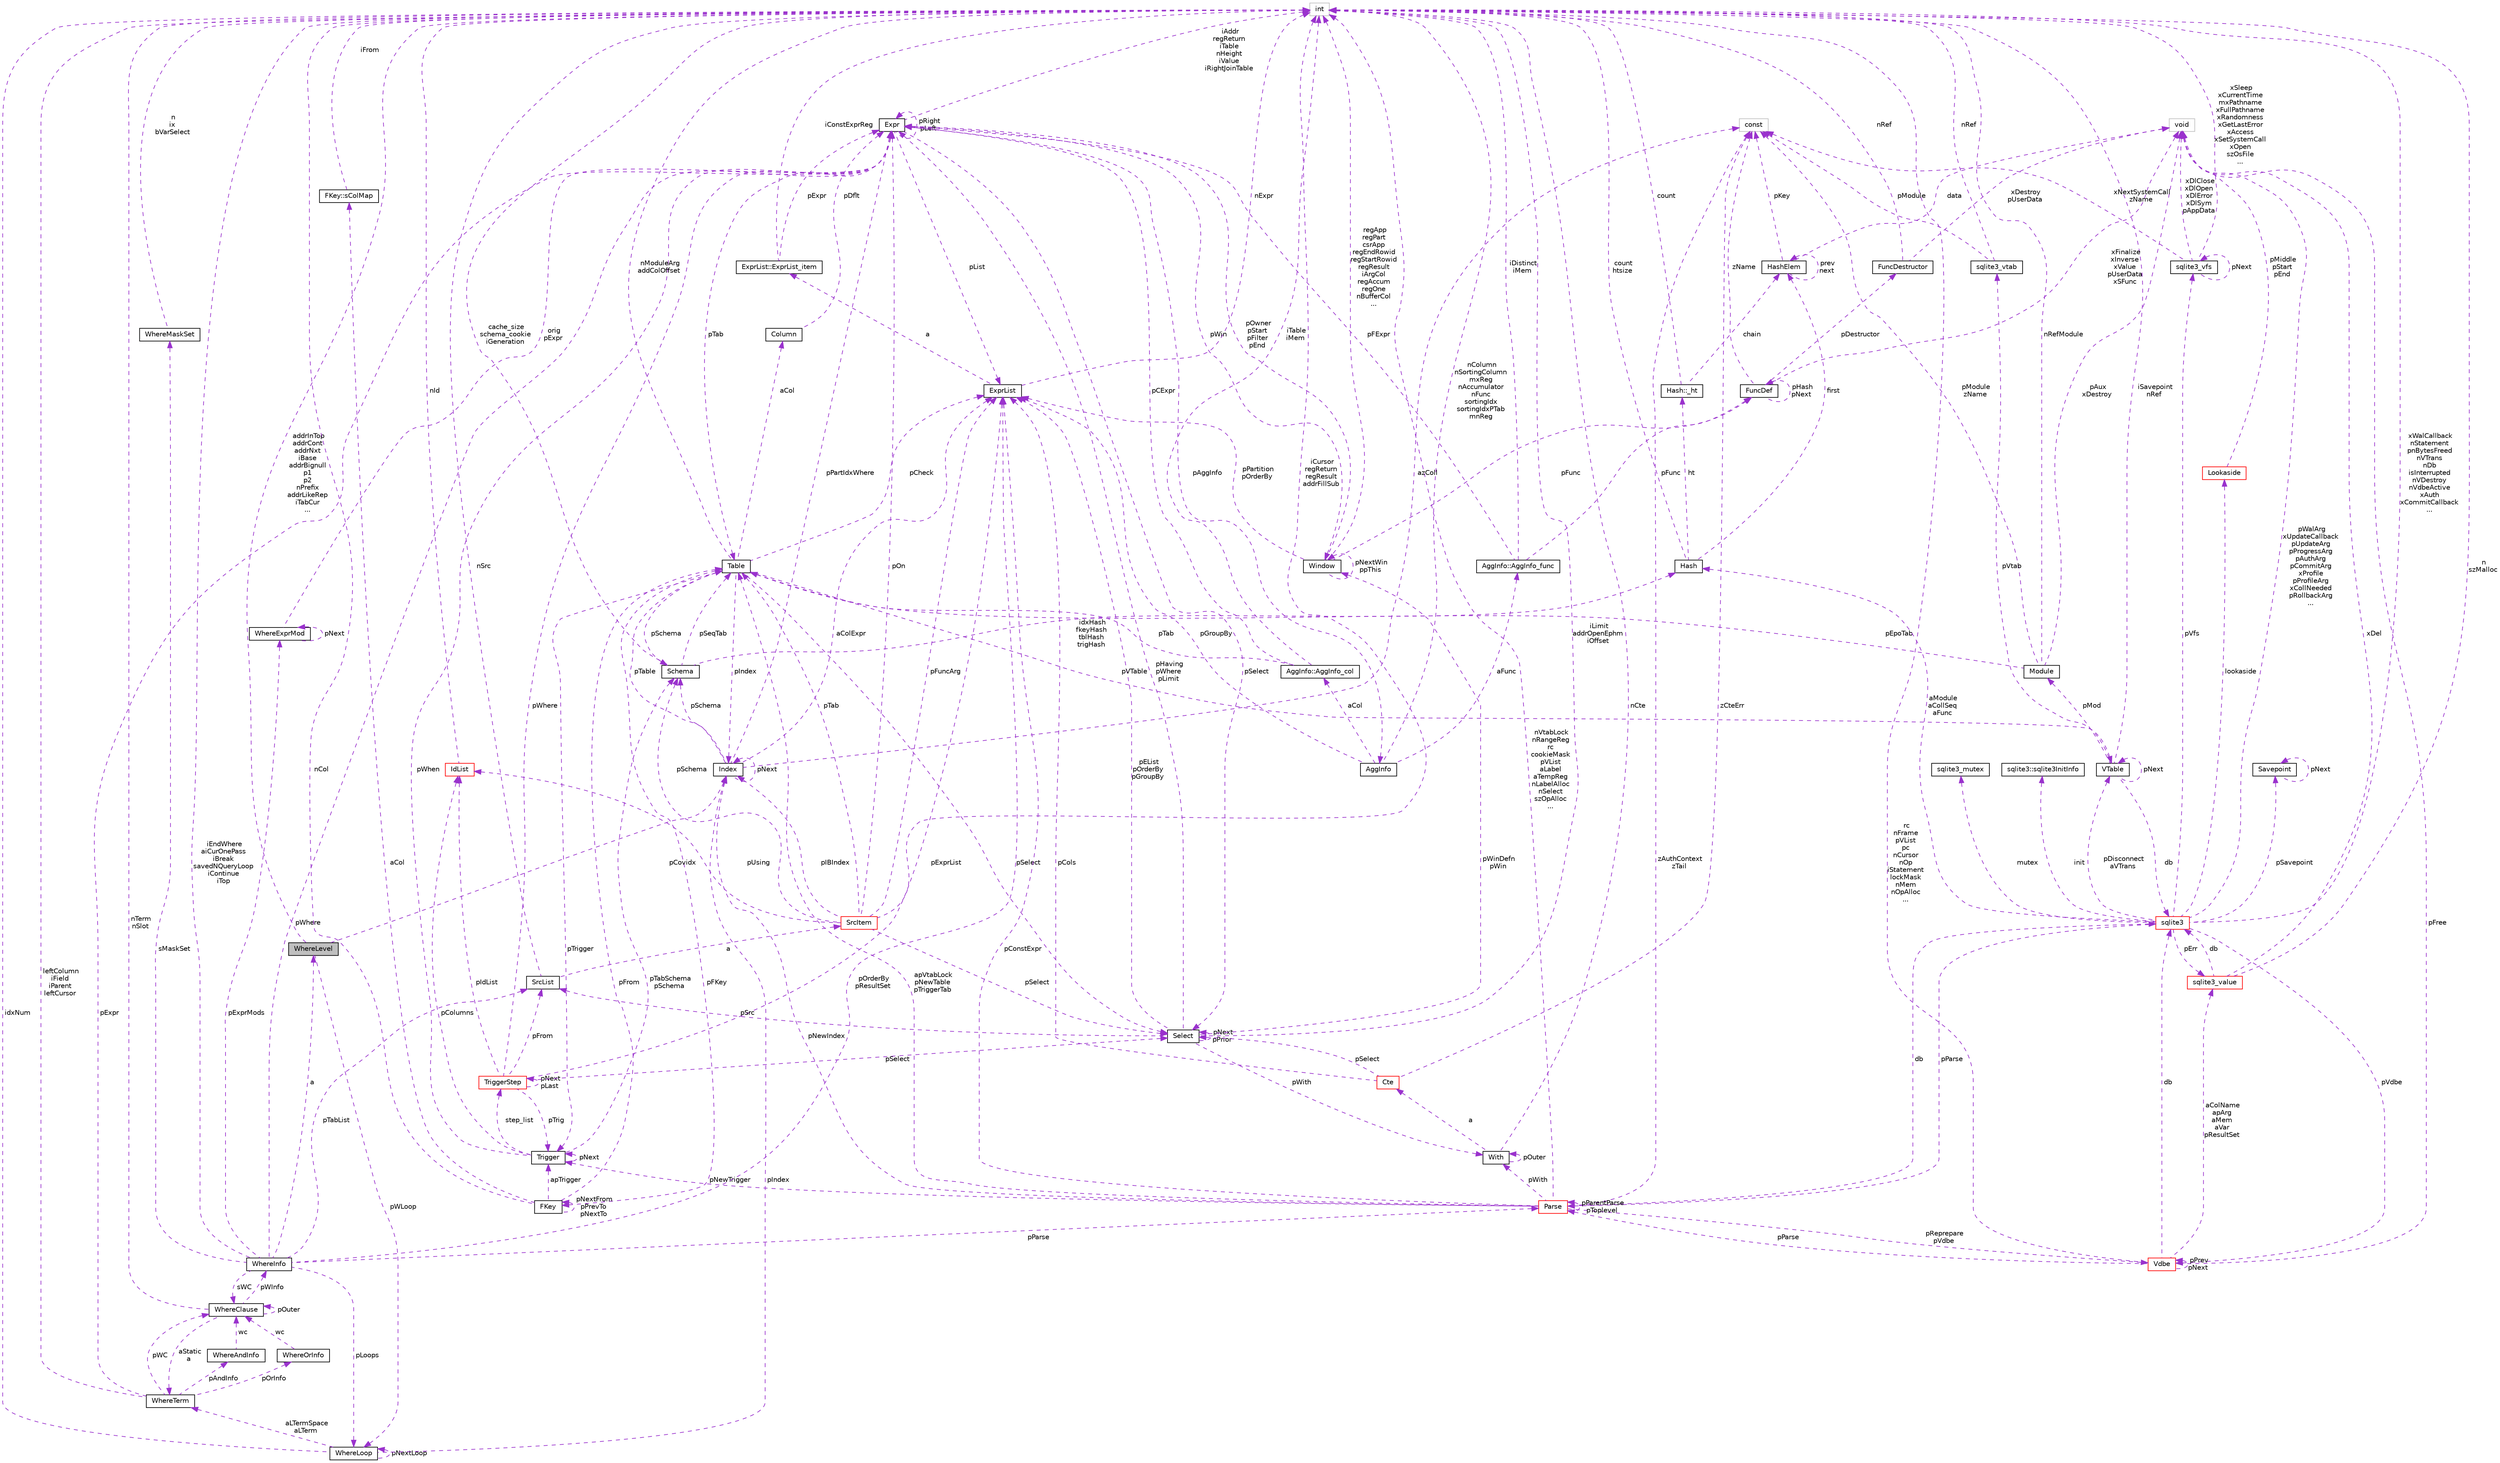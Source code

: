 digraph "WhereLevel"
{
 // LATEX_PDF_SIZE
  edge [fontname="Helvetica",fontsize="10",labelfontname="Helvetica",labelfontsize="10"];
  node [fontname="Helvetica",fontsize="10",shape=record];
  Node1 [label="WhereLevel",height=0.2,width=0.4,color="black", fillcolor="grey75", style="filled", fontcolor="black",tooltip=" "];
  Node2 -> Node1 [dir="back",color="darkorchid3",fontsize="10",style="dashed",label=" pWLoop" ,fontname="Helvetica"];
  Node2 [label="WhereLoop",height=0.2,width=0.4,color="black", fillcolor="white", style="filled",URL="$structWhereLoop.html",tooltip=" "];
  Node2 -> Node2 [dir="back",color="darkorchid3",fontsize="10",style="dashed",label=" pNextLoop" ,fontname="Helvetica"];
  Node3 -> Node2 [dir="back",color="darkorchid3",fontsize="10",style="dashed",label=" aLTermSpace\naLTerm" ,fontname="Helvetica"];
  Node3 [label="WhereTerm",height=0.2,width=0.4,color="black", fillcolor="white", style="filled",URL="$structWhereTerm.html",tooltip=" "];
  Node4 -> Node3 [dir="back",color="darkorchid3",fontsize="10",style="dashed",label=" pAndInfo" ,fontname="Helvetica"];
  Node4 [label="WhereAndInfo",height=0.2,width=0.4,color="black", fillcolor="white", style="filled",URL="$structWhereAndInfo.html",tooltip=" "];
  Node5 -> Node4 [dir="back",color="darkorchid3",fontsize="10",style="dashed",label=" wc" ,fontname="Helvetica"];
  Node5 [label="WhereClause",height=0.2,width=0.4,color="black", fillcolor="white", style="filled",URL="$structWhereClause.html",tooltip=" "];
  Node3 -> Node5 [dir="back",color="darkorchid3",fontsize="10",style="dashed",label=" aStatic\na" ,fontname="Helvetica"];
  Node6 -> Node5 [dir="back",color="darkorchid3",fontsize="10",style="dashed",label=" pWInfo" ,fontname="Helvetica"];
  Node6 [label="WhereInfo",height=0.2,width=0.4,color="black", fillcolor="white", style="filled",URL="$structWhereInfo.html",tooltip=" "];
  Node7 -> Node6 [dir="back",color="darkorchid3",fontsize="10",style="dashed",label=" pWhere" ,fontname="Helvetica"];
  Node7 [label="Expr",height=0.2,width=0.4,color="black", fillcolor="white", style="filled",URL="$structExpr.html",tooltip=" "];
  Node8 -> Node7 [dir="back",color="darkorchid3",fontsize="10",style="dashed",label=" pAggInfo" ,fontname="Helvetica"];
  Node8 [label="AggInfo",height=0.2,width=0.4,color="black", fillcolor="white", style="filled",URL="$structAggInfo.html",tooltip=" "];
  Node9 -> Node8 [dir="back",color="darkorchid3",fontsize="10",style="dashed",label=" aCol" ,fontname="Helvetica"];
  Node9 [label="AggInfo::AggInfo_col",height=0.2,width=0.4,color="black", fillcolor="white", style="filled",URL="$structAggInfo_1_1AggInfo__col.html",tooltip=" "];
  Node7 -> Node9 [dir="back",color="darkorchid3",fontsize="10",style="dashed",label=" pCExpr" ,fontname="Helvetica"];
  Node10 -> Node9 [dir="back",color="darkorchid3",fontsize="10",style="dashed",label=" iTable\niMem" ,fontname="Helvetica"];
  Node10 [label="int",height=0.2,width=0.4,color="grey75", fillcolor="white", style="filled",tooltip=" "];
  Node11 -> Node9 [dir="back",color="darkorchid3",fontsize="10",style="dashed",label=" pTab" ,fontname="Helvetica"];
  Node11 [label="Table",height=0.2,width=0.4,color="black", fillcolor="white", style="filled",URL="$structTable.html",tooltip=" "];
  Node12 -> Node11 [dir="back",color="darkorchid3",fontsize="10",style="dashed",label=" pSchema" ,fontname="Helvetica"];
  Node12 [label="Schema",height=0.2,width=0.4,color="black", fillcolor="white", style="filled",URL="$structSchema.html",tooltip=" "];
  Node10 -> Node12 [dir="back",color="darkorchid3",fontsize="10",style="dashed",label=" cache_size\nschema_cookie\niGeneration" ,fontname="Helvetica"];
  Node11 -> Node12 [dir="back",color="darkorchid3",fontsize="10",style="dashed",label=" pSeqTab" ,fontname="Helvetica"];
  Node13 -> Node12 [dir="back",color="darkorchid3",fontsize="10",style="dashed",label=" idxHash\nfkeyHash\ntblHash\ntrigHash" ,fontname="Helvetica"];
  Node13 [label="Hash",height=0.2,width=0.4,color="black", fillcolor="white", style="filled",URL="$structHash.html",tooltip=" "];
  Node14 -> Node13 [dir="back",color="darkorchid3",fontsize="10",style="dashed",label=" ht" ,fontname="Helvetica"];
  Node14 [label="Hash::_ht",height=0.2,width=0.4,color="black", fillcolor="white", style="filled",URL="$structHash_1_1__ht.html",tooltip=" "];
  Node10 -> Node14 [dir="back",color="darkorchid3",fontsize="10",style="dashed",label=" count" ,fontname="Helvetica"];
  Node15 -> Node14 [dir="back",color="darkorchid3",fontsize="10",style="dashed",label=" chain" ,fontname="Helvetica"];
  Node15 [label="HashElem",height=0.2,width=0.4,color="black", fillcolor="white", style="filled",URL="$structHashElem.html",tooltip=" "];
  Node16 -> Node15 [dir="back",color="darkorchid3",fontsize="10",style="dashed",label=" data" ,fontname="Helvetica"];
  Node16 [label="void",height=0.2,width=0.4,color="grey75", fillcolor="white", style="filled",tooltip=" "];
  Node15 -> Node15 [dir="back",color="darkorchid3",fontsize="10",style="dashed",label=" prev\nnext" ,fontname="Helvetica"];
  Node17 -> Node15 [dir="back",color="darkorchid3",fontsize="10",style="dashed",label=" pKey" ,fontname="Helvetica"];
  Node17 [label="const",height=0.2,width=0.4,color="grey75", fillcolor="white", style="filled",tooltip=" "];
  Node10 -> Node13 [dir="back",color="darkorchid3",fontsize="10",style="dashed",label=" count\nhtsize" ,fontname="Helvetica"];
  Node15 -> Node13 [dir="back",color="darkorchid3",fontsize="10",style="dashed",label=" first" ,fontname="Helvetica"];
  Node18 -> Node11 [dir="back",color="darkorchid3",fontsize="10",style="dashed",label=" aCol" ,fontname="Helvetica"];
  Node18 [label="Column",height=0.2,width=0.4,color="black", fillcolor="white", style="filled",URL="$structColumn.html",tooltip=" "];
  Node7 -> Node18 [dir="back",color="darkorchid3",fontsize="10",style="dashed",label=" pDflt" ,fontname="Helvetica"];
  Node19 -> Node11 [dir="back",color="darkorchid3",fontsize="10",style="dashed",label=" pFKey" ,fontname="Helvetica"];
  Node19 [label="FKey",height=0.2,width=0.4,color="black", fillcolor="white", style="filled",URL="$structFKey.html",tooltip=" "];
  Node20 -> Node19 [dir="back",color="darkorchid3",fontsize="10",style="dashed",label=" aCol" ,fontname="Helvetica"];
  Node20 [label="FKey::sColMap",height=0.2,width=0.4,color="black", fillcolor="white", style="filled",URL="$structFKey_1_1sColMap.html",tooltip=" "];
  Node10 -> Node20 [dir="back",color="darkorchid3",fontsize="10",style="dashed",label=" iFrom" ,fontname="Helvetica"];
  Node19 -> Node19 [dir="back",color="darkorchid3",fontsize="10",style="dashed",label=" pNextFrom\npPrevTo\npNextTo" ,fontname="Helvetica"];
  Node10 -> Node19 [dir="back",color="darkorchid3",fontsize="10",style="dashed",label=" nCol" ,fontname="Helvetica"];
  Node11 -> Node19 [dir="back",color="darkorchid3",fontsize="10",style="dashed",label=" pFrom" ,fontname="Helvetica"];
  Node21 -> Node19 [dir="back",color="darkorchid3",fontsize="10",style="dashed",label=" apTrigger" ,fontname="Helvetica"];
  Node21 [label="Trigger",height=0.2,width=0.4,color="black", fillcolor="white", style="filled",URL="$structTrigger.html",tooltip=" "];
  Node22 -> Node21 [dir="back",color="darkorchid3",fontsize="10",style="dashed",label=" step_list" ,fontname="Helvetica"];
  Node22 [label="TriggerStep",height=0.2,width=0.4,color="red", fillcolor="white", style="filled",URL="$structTriggerStep.html",tooltip=" "];
  Node22 -> Node22 [dir="back",color="darkorchid3",fontsize="10",style="dashed",label=" pNext\npLast" ,fontname="Helvetica"];
  Node7 -> Node22 [dir="back",color="darkorchid3",fontsize="10",style="dashed",label=" pWhere" ,fontname="Helvetica"];
  Node23 -> Node22 [dir="back",color="darkorchid3",fontsize="10",style="dashed",label=" pIdList" ,fontname="Helvetica"];
  Node23 [label="IdList",height=0.2,width=0.4,color="red", fillcolor="white", style="filled",URL="$structIdList.html",tooltip=" "];
  Node10 -> Node23 [dir="back",color="darkorchid3",fontsize="10",style="dashed",label=" nId" ,fontname="Helvetica"];
  Node25 -> Node22 [dir="back",color="darkorchid3",fontsize="10",style="dashed",label=" pSelect" ,fontname="Helvetica"];
  Node25 [label="Select",height=0.2,width=0.4,color="black", fillcolor="white", style="filled",URL="$structSelect.html",tooltip=" "];
  Node7 -> Node25 [dir="back",color="darkorchid3",fontsize="10",style="dashed",label=" pHaving\npWhere\npLimit" ,fontname="Helvetica"];
  Node26 -> Node25 [dir="back",color="darkorchid3",fontsize="10",style="dashed",label=" pWith" ,fontname="Helvetica"];
  Node26 [label="With",height=0.2,width=0.4,color="black", fillcolor="white", style="filled",URL="$structWith.html",tooltip=" "];
  Node27 -> Node26 [dir="back",color="darkorchid3",fontsize="10",style="dashed",label=" a" ,fontname="Helvetica"];
  Node27 [label="Cte",height=0.2,width=0.4,color="red", fillcolor="white", style="filled",URL="$structCte.html",tooltip=" "];
  Node25 -> Node27 [dir="back",color="darkorchid3",fontsize="10",style="dashed",label=" pSelect" ,fontname="Helvetica"];
  Node17 -> Node27 [dir="back",color="darkorchid3",fontsize="10",style="dashed",label=" zCteErr" ,fontname="Helvetica"];
  Node29 -> Node27 [dir="back",color="darkorchid3",fontsize="10",style="dashed",label=" pCols" ,fontname="Helvetica"];
  Node29 [label="ExprList",height=0.2,width=0.4,color="black", fillcolor="white", style="filled",URL="$structExprList.html",tooltip=" "];
  Node30 -> Node29 [dir="back",color="darkorchid3",fontsize="10",style="dashed",label=" a" ,fontname="Helvetica"];
  Node30 [label="ExprList::ExprList_item",height=0.2,width=0.4,color="black", fillcolor="white", style="filled",URL="$structExprList_1_1ExprList__item.html",tooltip=" "];
  Node7 -> Node30 [dir="back",color="darkorchid3",fontsize="10",style="dashed",label=" pExpr" ,fontname="Helvetica"];
  Node10 -> Node30 [dir="back",color="darkorchid3",fontsize="10",style="dashed",label=" iConstExprReg" ,fontname="Helvetica"];
  Node10 -> Node29 [dir="back",color="darkorchid3",fontsize="10",style="dashed",label=" nExpr" ,fontname="Helvetica"];
  Node26 -> Node26 [dir="back",color="darkorchid3",fontsize="10",style="dashed",label=" pOuter" ,fontname="Helvetica"];
  Node10 -> Node26 [dir="back",color="darkorchid3",fontsize="10",style="dashed",label=" nCte" ,fontname="Helvetica"];
  Node10 -> Node25 [dir="back",color="darkorchid3",fontsize="10",style="dashed",label=" iLimit\naddrOpenEphm\niOffset" ,fontname="Helvetica"];
  Node25 -> Node25 [dir="back",color="darkorchid3",fontsize="10",style="dashed",label=" pNext\npPrior" ,fontname="Helvetica"];
  Node31 -> Node25 [dir="back",color="darkorchid3",fontsize="10",style="dashed",label=" pSrc" ,fontname="Helvetica"];
  Node31 [label="SrcList",height=0.2,width=0.4,color="black", fillcolor="white", style="filled",URL="$structSrcList.html",tooltip=" "];
  Node32 -> Node31 [dir="back",color="darkorchid3",fontsize="10",style="dashed",label=" a" ,fontname="Helvetica"];
  Node32 [label="SrcItem",height=0.2,width=0.4,color="red", fillcolor="white", style="filled",URL="$structSrcItem.html",tooltip=" "];
  Node12 -> Node32 [dir="back",color="darkorchid3",fontsize="10",style="dashed",label=" pSchema" ,fontname="Helvetica"];
  Node7 -> Node32 [dir="back",color="darkorchid3",fontsize="10",style="dashed",label=" pOn" ,fontname="Helvetica"];
  Node23 -> Node32 [dir="back",color="darkorchid3",fontsize="10",style="dashed",label=" pUsing" ,fontname="Helvetica"];
  Node10 -> Node32 [dir="back",color="darkorchid3",fontsize="10",style="dashed",label=" iCursor\nregReturn\nregResult\naddrFillSub" ,fontname="Helvetica"];
  Node11 -> Node32 [dir="back",color="darkorchid3",fontsize="10",style="dashed",label=" pTab" ,fontname="Helvetica"];
  Node25 -> Node32 [dir="back",color="darkorchid3",fontsize="10",style="dashed",label=" pSelect" ,fontname="Helvetica"];
  Node33 -> Node32 [dir="back",color="darkorchid3",fontsize="10",style="dashed",label=" pIBIndex" ,fontname="Helvetica"];
  Node33 [label="Index",height=0.2,width=0.4,color="black", fillcolor="white", style="filled",URL="$structIndex.html",tooltip=" "];
  Node12 -> Node33 [dir="back",color="darkorchid3",fontsize="10",style="dashed",label=" pSchema" ,fontname="Helvetica"];
  Node7 -> Node33 [dir="back",color="darkorchid3",fontsize="10",style="dashed",label=" pPartIdxWhere" ,fontname="Helvetica"];
  Node11 -> Node33 [dir="back",color="darkorchid3",fontsize="10",style="dashed",label=" pTable" ,fontname="Helvetica"];
  Node29 -> Node33 [dir="back",color="darkorchid3",fontsize="10",style="dashed",label=" aColExpr" ,fontname="Helvetica"];
  Node17 -> Node33 [dir="back",color="darkorchid3",fontsize="10",style="dashed",label=" azColl" ,fontname="Helvetica"];
  Node33 -> Node33 [dir="back",color="darkorchid3",fontsize="10",style="dashed",label=" pNext" ,fontname="Helvetica"];
  Node29 -> Node32 [dir="back",color="darkorchid3",fontsize="10",style="dashed",label=" pFuncArg" ,fontname="Helvetica"];
  Node10 -> Node31 [dir="back",color="darkorchid3",fontsize="10",style="dashed",label=" nSrc" ,fontname="Helvetica"];
  Node29 -> Node25 [dir="back",color="darkorchid3",fontsize="10",style="dashed",label=" pEList\npOrderBy\npGroupBy" ,fontname="Helvetica"];
  Node34 -> Node25 [dir="back",color="darkorchid3",fontsize="10",style="dashed",label=" pWinDefn\npWin" ,fontname="Helvetica"];
  Node34 [label="Window",height=0.2,width=0.4,color="black", fillcolor="white", style="filled",URL="$structWindow.html",tooltip=" "];
  Node7 -> Node34 [dir="back",color="darkorchid3",fontsize="10",style="dashed",label=" pOwner\npStart\npFilter\npEnd" ,fontname="Helvetica"];
  Node10 -> Node34 [dir="back",color="darkorchid3",fontsize="10",style="dashed",label=" regApp\nregPart\ncsrApp\nregEndRowid\nregStartRowid\nregResult\niArgCol\nregAccum\nregOne\nnBufferCol\n..." ,fontname="Helvetica"];
  Node29 -> Node34 [dir="back",color="darkorchid3",fontsize="10",style="dashed",label=" pPartition\npOrderBy" ,fontname="Helvetica"];
  Node35 -> Node34 [dir="back",color="darkorchid3",fontsize="10",style="dashed",label=" pFunc" ,fontname="Helvetica"];
  Node35 [label="FuncDef",height=0.2,width=0.4,color="black", fillcolor="white", style="filled",URL="$structFuncDef.html",tooltip=" "];
  Node16 -> Node35 [dir="back",color="darkorchid3",fontsize="10",style="dashed",label=" xFinalize\nxInverse\nxValue\npUserData\nxSFunc" ,fontname="Helvetica"];
  Node36 -> Node35 [dir="back",color="darkorchid3",fontsize="10",style="dashed",label=" pDestructor" ,fontname="Helvetica"];
  Node36 [label="FuncDestructor",height=0.2,width=0.4,color="black", fillcolor="white", style="filled",URL="$structFuncDestructor.html",tooltip=" "];
  Node16 -> Node36 [dir="back",color="darkorchid3",fontsize="10",style="dashed",label=" xDestroy\npUserData" ,fontname="Helvetica"];
  Node10 -> Node36 [dir="back",color="darkorchid3",fontsize="10",style="dashed",label=" nRef" ,fontname="Helvetica"];
  Node17 -> Node35 [dir="back",color="darkorchid3",fontsize="10",style="dashed",label=" zName" ,fontname="Helvetica"];
  Node35 -> Node35 [dir="back",color="darkorchid3",fontsize="10",style="dashed",label=" pHash\npNext" ,fontname="Helvetica"];
  Node34 -> Node34 [dir="back",color="darkorchid3",fontsize="10",style="dashed",label=" pNextWin\nppThis" ,fontname="Helvetica"];
  Node21 -> Node22 [dir="back",color="darkorchid3",fontsize="10",style="dashed",label=" pTrig" ,fontname="Helvetica"];
  Node31 -> Node22 [dir="back",color="darkorchid3",fontsize="10",style="dashed",label=" pFrom" ,fontname="Helvetica"];
  Node29 -> Node22 [dir="back",color="darkorchid3",fontsize="10",style="dashed",label=" pExprList" ,fontname="Helvetica"];
  Node12 -> Node21 [dir="back",color="darkorchid3",fontsize="10",style="dashed",label=" pTabSchema\npSchema" ,fontname="Helvetica"];
  Node7 -> Node21 [dir="back",color="darkorchid3",fontsize="10",style="dashed",label=" pWhen" ,fontname="Helvetica"];
  Node23 -> Node21 [dir="back",color="darkorchid3",fontsize="10",style="dashed",label=" pColumns" ,fontname="Helvetica"];
  Node21 -> Node21 [dir="back",color="darkorchid3",fontsize="10",style="dashed",label=" pNext" ,fontname="Helvetica"];
  Node38 -> Node11 [dir="back",color="darkorchid3",fontsize="10",style="dashed",label=" pVTable" ,fontname="Helvetica"];
  Node38 [label="VTable",height=0.2,width=0.4,color="black", fillcolor="white", style="filled",URL="$structVTable.html",tooltip=" "];
  Node39 -> Node38 [dir="back",color="darkorchid3",fontsize="10",style="dashed",label=" db" ,fontname="Helvetica"];
  Node39 [label="sqlite3",height=0.2,width=0.4,color="red", fillcolor="white", style="filled",URL="$structsqlite3.html",tooltip=" "];
  Node40 -> Node39 [dir="back",color="darkorchid3",fontsize="10",style="dashed",label=" pVdbe" ,fontname="Helvetica"];
  Node40 [label="Vdbe",height=0.2,width=0.4,color="red", fillcolor="white", style="filled",URL="$structVdbe.html",tooltip=" "];
  Node40 -> Node40 [dir="back",color="darkorchid3",fontsize="10",style="dashed",label=" pPrev\npNext" ,fontname="Helvetica"];
  Node39 -> Node40 [dir="back",color="darkorchid3",fontsize="10",style="dashed",label=" db" ,fontname="Helvetica"];
  Node16 -> Node40 [dir="back",color="darkorchid3",fontsize="10",style="dashed",label=" pFree" ,fontname="Helvetica"];
  Node41 -> Node40 [dir="back",color="darkorchid3",fontsize="10",style="dashed",label=" aColName\napArg\naMem\naVar\npResultSet" ,fontname="Helvetica"];
  Node41 [label="sqlite3_value",height=0.2,width=0.4,color="red", fillcolor="white", style="filled",URL="$structsqlite3__value.html",tooltip=" "];
  Node39 -> Node41 [dir="back",color="darkorchid3",fontsize="10",style="dashed",label=" db" ,fontname="Helvetica"];
  Node16 -> Node41 [dir="back",color="darkorchid3",fontsize="10",style="dashed",label=" xDel" ,fontname="Helvetica"];
  Node10 -> Node41 [dir="back",color="darkorchid3",fontsize="10",style="dashed",label=" n\nszMalloc" ,fontname="Helvetica"];
  Node10 -> Node40 [dir="back",color="darkorchid3",fontsize="10",style="dashed",label=" rc\nnFrame\npVList\npc\nnCursor\nnOp\niStatement\nlockMask\nnMem\nnOpAlloc\n..." ,fontname="Helvetica"];
  Node83 -> Node40 [dir="back",color="darkorchid3",fontsize="10",style="dashed",label=" pParse" ,fontname="Helvetica"];
  Node83 [label="Parse",height=0.2,width=0.4,color="red", fillcolor="white", style="filled",URL="$structParse.html",tooltip=" "];
  Node40 -> Node83 [dir="back",color="darkorchid3",fontsize="10",style="dashed",label=" pReprepare\npVdbe" ,fontname="Helvetica"];
  Node39 -> Node83 [dir="back",color="darkorchid3",fontsize="10",style="dashed",label=" db" ,fontname="Helvetica"];
  Node26 -> Node83 [dir="back",color="darkorchid3",fontsize="10",style="dashed",label=" pWith" ,fontname="Helvetica"];
  Node10 -> Node83 [dir="back",color="darkorchid3",fontsize="10",style="dashed",label=" nVtabLock\nnRangeReg\nrc\ncookieMask\npVList\naLabel\naTempReg\nnLabelAlloc\nnSelect\nszOpAlloc\n..." ,fontname="Helvetica"];
  Node11 -> Node83 [dir="back",color="darkorchid3",fontsize="10",style="dashed",label=" apVtabLock\npNewTable\npTriggerTab" ,fontname="Helvetica"];
  Node21 -> Node83 [dir="back",color="darkorchid3",fontsize="10",style="dashed",label=" pNewTrigger" ,fontname="Helvetica"];
  Node33 -> Node83 [dir="back",color="darkorchid3",fontsize="10",style="dashed",label=" pNewIndex" ,fontname="Helvetica"];
  Node17 -> Node83 [dir="back",color="darkorchid3",fontsize="10",style="dashed",label=" zAuthContext\nzTail" ,fontname="Helvetica"];
  Node29 -> Node83 [dir="back",color="darkorchid3",fontsize="10",style="dashed",label=" pConstExpr" ,fontname="Helvetica"];
  Node83 -> Node83 [dir="back",color="darkorchid3",fontsize="10",style="dashed",label=" pParentParse\npToplevel" ,fontname="Helvetica"];
  Node104 -> Node39 [dir="back",color="darkorchid3",fontsize="10",style="dashed",label=" pSavepoint" ,fontname="Helvetica"];
  Node104 [label="Savepoint",height=0.2,width=0.4,color="black", fillcolor="white", style="filled",URL="$structSavepoint.html",tooltip=" "];
  Node104 -> Node104 [dir="back",color="darkorchid3",fontsize="10",style="dashed",label=" pNext" ,fontname="Helvetica"];
  Node16 -> Node39 [dir="back",color="darkorchid3",fontsize="10",style="dashed",label=" pWalArg\nxUpdateCallback\npUpdateArg\npProgressArg\npAuthArg\npCommitArg\nxProfile\npProfileArg\nxCollNeeded\npRollbackArg\n..." ,fontname="Helvetica"];
  Node105 -> Node39 [dir="back",color="darkorchid3",fontsize="10",style="dashed",label=" lookaside" ,fontname="Helvetica"];
  Node105 [label="Lookaside",height=0.2,width=0.4,color="red", fillcolor="white", style="filled",URL="$structLookaside.html",tooltip=" "];
  Node16 -> Node105 [dir="back",color="darkorchid3",fontsize="10",style="dashed",label=" pMiddle\npStart\npEnd" ,fontname="Helvetica"];
  Node41 -> Node39 [dir="back",color="darkorchid3",fontsize="10",style="dashed",label=" pErr" ,fontname="Helvetica"];
  Node50 -> Node39 [dir="back",color="darkorchid3",fontsize="10",style="dashed",label=" mutex" ,fontname="Helvetica"];
  Node50 [label="sqlite3_mutex",height=0.2,width=0.4,color="black", fillcolor="white", style="filled",URL="$structsqlite3__mutex.html",tooltip=" "];
  Node60 -> Node39 [dir="back",color="darkorchid3",fontsize="10",style="dashed",label=" pVfs" ,fontname="Helvetica"];
  Node60 [label="sqlite3_vfs",height=0.2,width=0.4,color="black", fillcolor="white", style="filled",URL="$structsqlite3__vfs.html",tooltip=" "];
  Node16 -> Node60 [dir="back",color="darkorchid3",fontsize="10",style="dashed",label=" xDlClose\nxDlOpen\nxDlError\nxDlSym\npAppData" ,fontname="Helvetica"];
  Node60 -> Node60 [dir="back",color="darkorchid3",fontsize="10",style="dashed",label=" pNext" ,fontname="Helvetica"];
  Node10 -> Node60 [dir="back",color="darkorchid3",fontsize="10",style="dashed",label=" xSleep\nxCurrentTime\nmxPathname\nxFullPathname\nxRandomness\nxGetLastError\nxAccess\nxSetSystemCall\nxOpen\nszOsFile\n..." ,fontname="Helvetica"];
  Node17 -> Node60 [dir="back",color="darkorchid3",fontsize="10",style="dashed",label=" xNextSystemCall\nzName" ,fontname="Helvetica"];
  Node107 -> Node39 [dir="back",color="darkorchid3",fontsize="10",style="dashed",label=" init" ,fontname="Helvetica"];
  Node107 [label="sqlite3::sqlite3InitInfo",height=0.2,width=0.4,color="black", fillcolor="white", style="filled",URL="$structsqlite3_1_1sqlite3InitInfo.html",tooltip=" "];
  Node38 -> Node39 [dir="back",color="darkorchid3",fontsize="10",style="dashed",label=" pDisconnect\naVTrans" ,fontname="Helvetica"];
  Node10 -> Node39 [dir="back",color="darkorchid3",fontsize="10",style="dashed",label=" xWalCallback\nnStatement\npnBytesFreed\nnVTrans\nnDb\nisInterrupted\nnVDestroy\nnVdbeActive\nxAuth\nxCommitCallback\n..." ,fontname="Helvetica"];
  Node13 -> Node39 [dir="back",color="darkorchid3",fontsize="10",style="dashed",label=" aModule\naCollSeq\naFunc" ,fontname="Helvetica"];
  Node83 -> Node39 [dir="back",color="darkorchid3",fontsize="10",style="dashed",label=" pParse" ,fontname="Helvetica"];
  Node38 -> Node38 [dir="back",color="darkorchid3",fontsize="10",style="dashed",label=" pNext" ,fontname="Helvetica"];
  Node10 -> Node38 [dir="back",color="darkorchid3",fontsize="10",style="dashed",label=" iSavepoint\nnRef" ,fontname="Helvetica"];
  Node111 -> Node38 [dir="back",color="darkorchid3",fontsize="10",style="dashed",label=" pMod" ,fontname="Helvetica"];
  Node111 [label="Module",height=0.2,width=0.4,color="black", fillcolor="white", style="filled",URL="$structModule.html",tooltip=" "];
  Node16 -> Node111 [dir="back",color="darkorchid3",fontsize="10",style="dashed",label=" pAux\nxDestroy" ,fontname="Helvetica"];
  Node10 -> Node111 [dir="back",color="darkorchid3",fontsize="10",style="dashed",label=" nRefModule" ,fontname="Helvetica"];
  Node11 -> Node111 [dir="back",color="darkorchid3",fontsize="10",style="dashed",label=" pEpoTab" ,fontname="Helvetica"];
  Node17 -> Node111 [dir="back",color="darkorchid3",fontsize="10",style="dashed",label=" pModule\nzName" ,fontname="Helvetica"];
  Node67 -> Node38 [dir="back",color="darkorchid3",fontsize="10",style="dashed",label=" pVtab" ,fontname="Helvetica"];
  Node67 [label="sqlite3_vtab",height=0.2,width=0.4,color="black", fillcolor="white", style="filled",URL="$structsqlite3__vtab.html",tooltip=" "];
  Node10 -> Node67 [dir="back",color="darkorchid3",fontsize="10",style="dashed",label=" nRef" ,fontname="Helvetica"];
  Node17 -> Node67 [dir="back",color="darkorchid3",fontsize="10",style="dashed",label=" pModule" ,fontname="Helvetica"];
  Node10 -> Node11 [dir="back",color="darkorchid3",fontsize="10",style="dashed",label=" nModuleArg\naddColOffset" ,fontname="Helvetica"];
  Node21 -> Node11 [dir="back",color="darkorchid3",fontsize="10",style="dashed",label=" pTrigger" ,fontname="Helvetica"];
  Node25 -> Node11 [dir="back",color="darkorchid3",fontsize="10",style="dashed",label=" pSelect" ,fontname="Helvetica"];
  Node29 -> Node11 [dir="back",color="darkorchid3",fontsize="10",style="dashed",label=" pCheck" ,fontname="Helvetica"];
  Node33 -> Node11 [dir="back",color="darkorchid3",fontsize="10",style="dashed",label=" pIndex" ,fontname="Helvetica"];
  Node10 -> Node8 [dir="back",color="darkorchid3",fontsize="10",style="dashed",label=" nColumn\nnSortingColumn\nmxReg\nnAccumulator\nnFunc\nsortingIdx\nsortingIdxPTab\nmnReg" ,fontname="Helvetica"];
  Node112 -> Node8 [dir="back",color="darkorchid3",fontsize="10",style="dashed",label=" aFunc" ,fontname="Helvetica"];
  Node112 [label="AggInfo::AggInfo_func",height=0.2,width=0.4,color="black", fillcolor="white", style="filled",URL="$structAggInfo_1_1AggInfo__func.html",tooltip=" "];
  Node7 -> Node112 [dir="back",color="darkorchid3",fontsize="10",style="dashed",label=" pFExpr" ,fontname="Helvetica"];
  Node10 -> Node112 [dir="back",color="darkorchid3",fontsize="10",style="dashed",label=" iDistinct\niMem" ,fontname="Helvetica"];
  Node35 -> Node112 [dir="back",color="darkorchid3",fontsize="10",style="dashed",label=" pFunc" ,fontname="Helvetica"];
  Node29 -> Node8 [dir="back",color="darkorchid3",fontsize="10",style="dashed",label=" pGroupBy" ,fontname="Helvetica"];
  Node7 -> Node7 [dir="back",color="darkorchid3",fontsize="10",style="dashed",label=" pRight\npLeft" ,fontname="Helvetica"];
  Node10 -> Node7 [dir="back",color="darkorchid3",fontsize="10",style="dashed",label=" iAddr\nregReturn\niTable\nnHeight\niValue\niRightJoinTable" ,fontname="Helvetica"];
  Node11 -> Node7 [dir="back",color="darkorchid3",fontsize="10",style="dashed",label=" pTab" ,fontname="Helvetica"];
  Node25 -> Node7 [dir="back",color="darkorchid3",fontsize="10",style="dashed",label=" pSelect" ,fontname="Helvetica"];
  Node29 -> Node7 [dir="back",color="darkorchid3",fontsize="10",style="dashed",label=" pList" ,fontname="Helvetica"];
  Node34 -> Node7 [dir="back",color="darkorchid3",fontsize="10",style="dashed",label=" pWin" ,fontname="Helvetica"];
  Node2 -> Node6 [dir="back",color="darkorchid3",fontsize="10",style="dashed",label=" pLoops" ,fontname="Helvetica"];
  Node5 -> Node6 [dir="back",color="darkorchid3",fontsize="10",style="dashed",label=" sWC" ,fontname="Helvetica"];
  Node113 -> Node6 [dir="back",color="darkorchid3",fontsize="10",style="dashed",label=" pExprMods" ,fontname="Helvetica"];
  Node113 [label="WhereExprMod",height=0.2,width=0.4,color="black", fillcolor="white", style="filled",URL="$structWhereExprMod.html",tooltip=" "];
  Node7 -> Node113 [dir="back",color="darkorchid3",fontsize="10",style="dashed",label=" orig\npExpr" ,fontname="Helvetica"];
  Node113 -> Node113 [dir="back",color="darkorchid3",fontsize="10",style="dashed",label=" pNext" ,fontname="Helvetica"];
  Node10 -> Node6 [dir="back",color="darkorchid3",fontsize="10",style="dashed",label=" iEndWhere\naiCurOnePass\niBreak\nsavedNQueryLoop\niContinue\niTop" ,fontname="Helvetica"];
  Node1 -> Node6 [dir="back",color="darkorchid3",fontsize="10",style="dashed",label=" a" ,fontname="Helvetica"];
  Node114 -> Node6 [dir="back",color="darkorchid3",fontsize="10",style="dashed",label=" sMaskSet" ,fontname="Helvetica"];
  Node114 [label="WhereMaskSet",height=0.2,width=0.4,color="black", fillcolor="white", style="filled",URL="$structWhereMaskSet.html",tooltip=" "];
  Node10 -> Node114 [dir="back",color="darkorchid3",fontsize="10",style="dashed",label=" n\nix\nbVarSelect" ,fontname="Helvetica"];
  Node31 -> Node6 [dir="back",color="darkorchid3",fontsize="10",style="dashed",label=" pTabList" ,fontname="Helvetica"];
  Node29 -> Node6 [dir="back",color="darkorchid3",fontsize="10",style="dashed",label=" pOrderBy\npResultSet" ,fontname="Helvetica"];
  Node83 -> Node6 [dir="back",color="darkorchid3",fontsize="10",style="dashed",label=" pParse" ,fontname="Helvetica"];
  Node10 -> Node5 [dir="back",color="darkorchid3",fontsize="10",style="dashed",label=" nTerm\nnSlot" ,fontname="Helvetica"];
  Node5 -> Node5 [dir="back",color="darkorchid3",fontsize="10",style="dashed",label=" pOuter" ,fontname="Helvetica"];
  Node115 -> Node3 [dir="back",color="darkorchid3",fontsize="10",style="dashed",label=" pOrInfo" ,fontname="Helvetica"];
  Node115 [label="WhereOrInfo",height=0.2,width=0.4,color="black", fillcolor="white", style="filled",URL="$structWhereOrInfo.html",tooltip=" "];
  Node5 -> Node115 [dir="back",color="darkorchid3",fontsize="10",style="dashed",label=" wc" ,fontname="Helvetica"];
  Node7 -> Node3 [dir="back",color="darkorchid3",fontsize="10",style="dashed",label=" pExpr" ,fontname="Helvetica"];
  Node10 -> Node3 [dir="back",color="darkorchid3",fontsize="10",style="dashed",label=" leftColumn\niField\niParent\nleftCursor" ,fontname="Helvetica"];
  Node5 -> Node3 [dir="back",color="darkorchid3",fontsize="10",style="dashed",label=" pWC" ,fontname="Helvetica"];
  Node10 -> Node2 [dir="back",color="darkorchid3",fontsize="10",style="dashed",label=" idxNum" ,fontname="Helvetica"];
  Node33 -> Node2 [dir="back",color="darkorchid3",fontsize="10",style="dashed",label=" pIndex" ,fontname="Helvetica"];
  Node10 -> Node1 [dir="back",color="darkorchid3",fontsize="10",style="dashed",label=" addrInTop\naddrCont\naddrNxt\niBase\naddrBignull\np1\np2\nnPrefix\naddrLikeRep\niTabCur\n..." ,fontname="Helvetica"];
  Node33 -> Node1 [dir="back",color="darkorchid3",fontsize="10",style="dashed",label=" pCovidx" ,fontname="Helvetica"];
}
